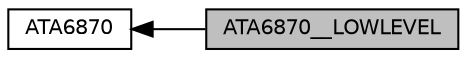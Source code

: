 digraph "ATA6870__LOWLEVEL"
{
  edge [fontname="Helvetica",fontsize="10",labelfontname="Helvetica",labelfontsize="10"];
  node [fontname="Helvetica",fontsize="10",shape=record];
  rankdir=LR;
  Node1 [label="ATA6870",height=0.2,width=0.4,color="black", fillcolor="white", style="filled",URL="$group___a_t_a6870.html"];
  Node0 [label="ATA6870__LOWLEVEL",height=0.2,width=0.4,color="black", fillcolor="grey75", style="filled", fontcolor="black"];
  Node1->Node0 [shape=plaintext, dir="back", style="solid"];
}
